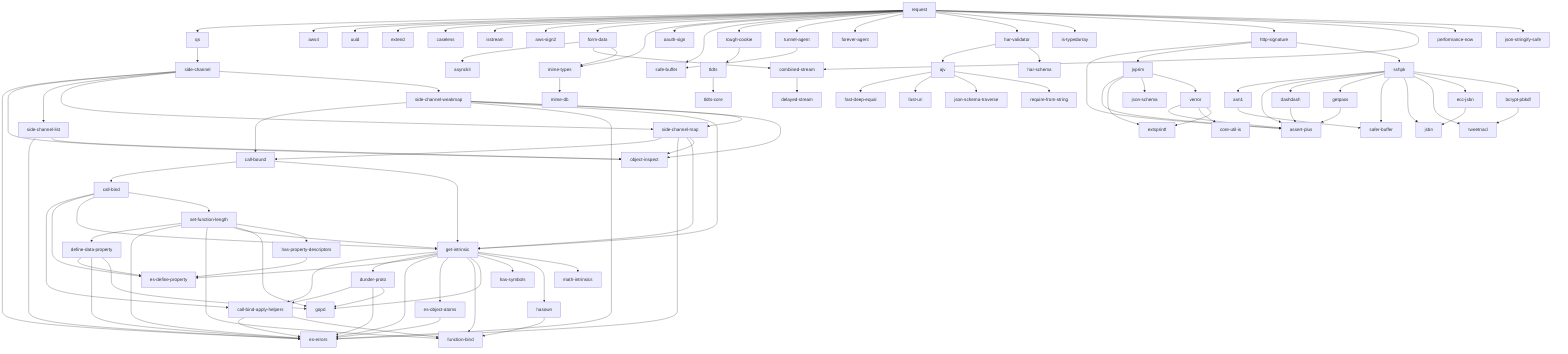 graph TD
    request --> qs
    request --> aws4
    request --> uuid
    request --> extend
    request --> caseless
    request --> isstream
    request --> aws-sign2
    request --> form-data
    request --> mime-types
    request --> oauth-sign
    request --> safe-buffer
    request --> tough-cookie
    request --> tunnel-agent
    request --> forever-agent
    request --> har-validator
    request --> is-typedarray
    request --> http-signature
    request --> combined-stream
    request --> performance-now
    request --> json-stringify-safe
    qs --> side-channel
    side-channel --> es-errors
    side-channel --> object-inspect
    side-channel --> side-channel-list
    side-channel --> side-channel-map
    side-channel --> side-channel-weakmap
    side-channel-list --> es-errors
    side-channel-list --> object-inspect
    side-channel-map --> call-bound
    side-channel-map --> es-errors
    side-channel-map --> get-intrinsic
    side-channel-map --> object-inspect
    call-bound --> call-bind
    call-bound --> get-intrinsic
    call-bind --> call-bind-apply-helpers
    call-bind --> es-define-property
    call-bind --> get-intrinsic
    call-bind --> set-function-length
    call-bind-apply-helpers --> es-errors
    call-bind-apply-helpers --> function-bind
    get-intrinsic --> call-bind-apply-helpers
    get-intrinsic --> dunder-proto
    get-intrinsic --> es-define-property
    get-intrinsic --> es-errors
    get-intrinsic --> es-object-atoms
    get-intrinsic --> function-bind
    get-intrinsic --> gopd
    get-intrinsic --> has-symbols
    get-intrinsic --> hasown
    get-intrinsic --> math-intrinsics
    dunder-proto --> call-bind-apply-helpers
    dunder-proto --> es-errors
    dunder-proto --> gopd
    es-object-atoms --> es-errors
    hasown --> function-bind
    set-function-length --> define-data-property
    set-function-length --> es-errors
    set-function-length --> function-bind
    set-function-length --> get-intrinsic
    set-function-length --> gopd
    set-function-length --> has-property-descriptors
    define-data-property --> es-define-property
    define-data-property --> es-errors
    define-data-property --> gopd
    has-property-descriptors --> es-define-property
    side-channel-weakmap --> call-bound
    side-channel-weakmap --> es-errors
    side-channel-weakmap --> get-intrinsic
    side-channel-weakmap --> object-inspect
    side-channel-weakmap --> side-channel-map
    form-data --> asynckit
    form-data --> combined-stream
    form-data --> mime-types
    combined-stream --> delayed-stream
    mime-types --> mime-db
    tough-cookie --> tldts
    tldts --> tldts-core
    tunnel-agent --> safe-buffer
    har-validator --> ajv
    har-validator --> har-schema
    ajv --> fast-deep-equal
    ajv --> fast-uri
    ajv --> json-schema-traverse
    ajv --> require-from-string
    http-signature --> assert-plus
    http-signature --> jsprim
    http-signature --> sshpk
    jsprim --> assert-plus
    jsprim --> extsprintf
    jsprim --> json-schema
    jsprim --> verror
    verror --> assert-plus
    verror --> core-util-is
    verror --> extsprintf
    sshpk --> asn1
    sshpk --> assert-plus
    sshpk --> dashdash
    sshpk --> getpass
    sshpk --> safer-buffer
    sshpk --> jsbn
    sshpk --> tweetnacl
    sshpk --> ecc-jsbn
    sshpk --> bcrypt-pbkdf
    asn1 --> safer-buffer
    dashdash --> assert-plus
    getpass --> assert-plus
    ecc-jsbn --> jsbn
    bcrypt-pbkdf --> tweetnacl